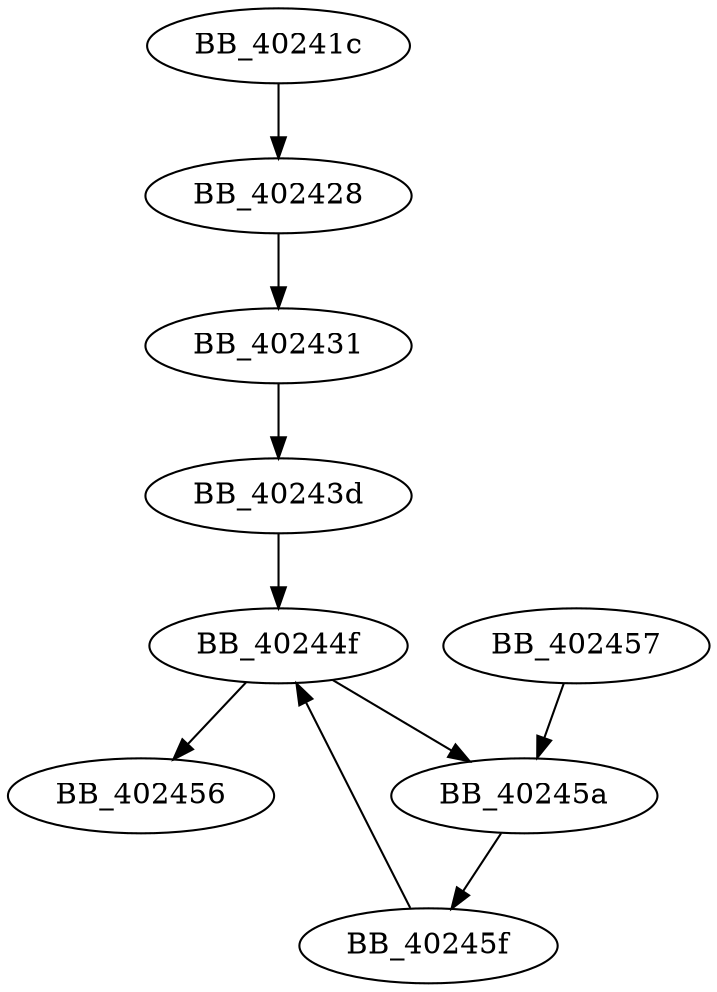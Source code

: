 DiGraph __onexit{
BB_40241c->BB_402428
BB_402428->BB_402431
BB_402431->BB_40243d
BB_40243d->BB_40244f
BB_40244f->BB_402456
BB_40244f->BB_40245a
BB_402457->BB_40245a
BB_40245a->BB_40245f
BB_40245f->BB_40244f
}
